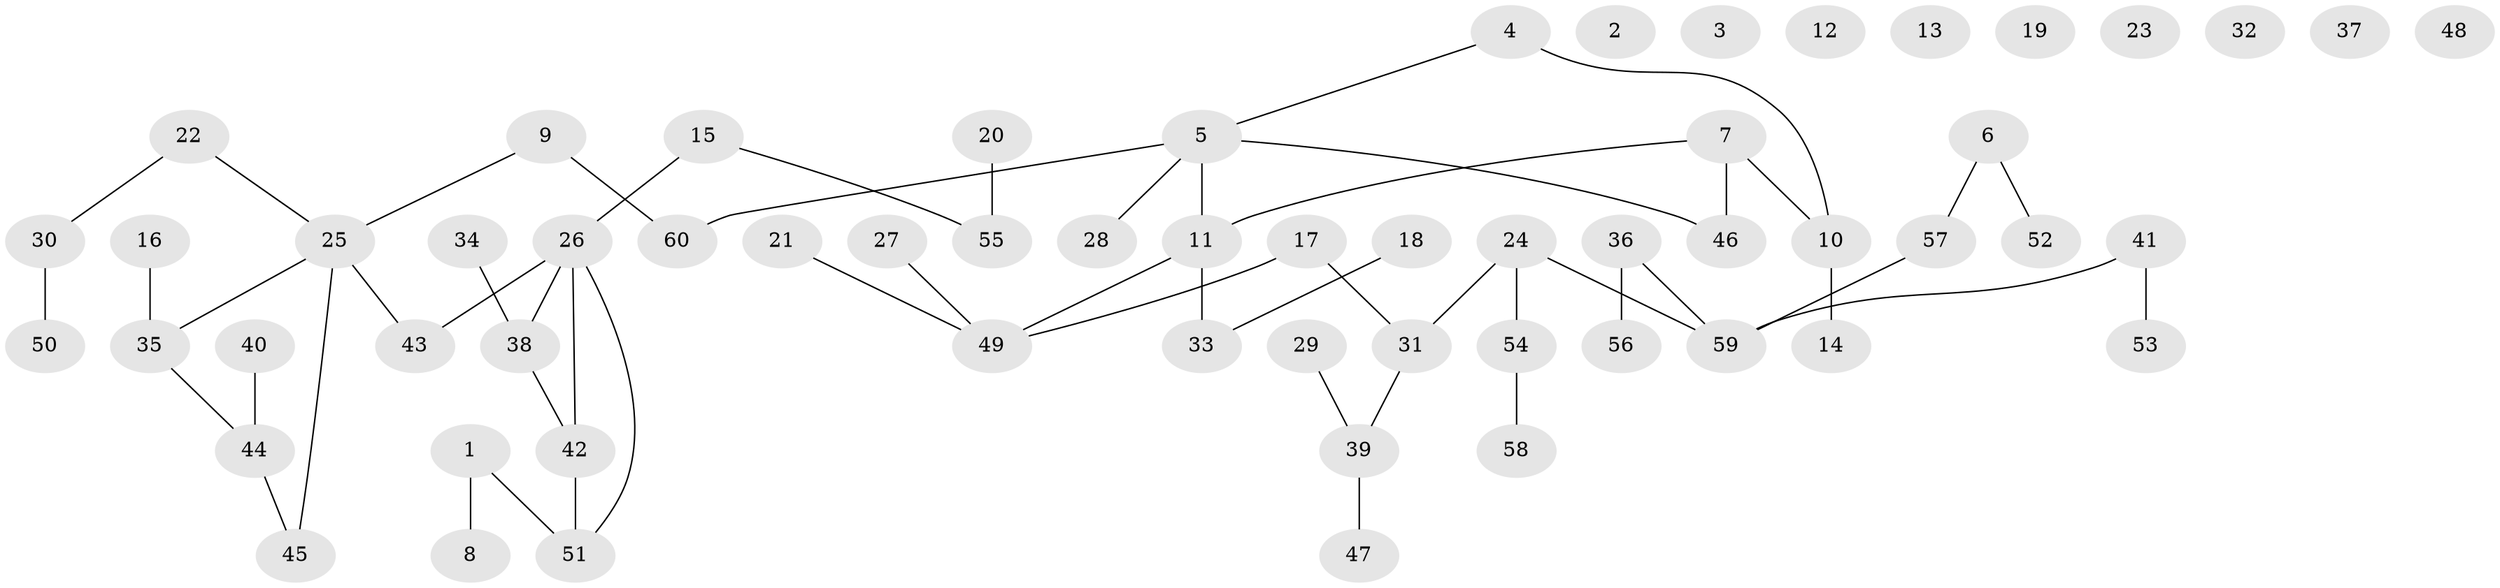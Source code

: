 // Generated by graph-tools (version 1.1) at 2025/33/03/09/25 02:33:58]
// undirected, 60 vertices, 55 edges
graph export_dot {
graph [start="1"]
  node [color=gray90,style=filled];
  1;
  2;
  3;
  4;
  5;
  6;
  7;
  8;
  9;
  10;
  11;
  12;
  13;
  14;
  15;
  16;
  17;
  18;
  19;
  20;
  21;
  22;
  23;
  24;
  25;
  26;
  27;
  28;
  29;
  30;
  31;
  32;
  33;
  34;
  35;
  36;
  37;
  38;
  39;
  40;
  41;
  42;
  43;
  44;
  45;
  46;
  47;
  48;
  49;
  50;
  51;
  52;
  53;
  54;
  55;
  56;
  57;
  58;
  59;
  60;
  1 -- 8;
  1 -- 51;
  4 -- 5;
  4 -- 10;
  5 -- 11;
  5 -- 28;
  5 -- 46;
  5 -- 60;
  6 -- 52;
  6 -- 57;
  7 -- 10;
  7 -- 11;
  7 -- 46;
  9 -- 25;
  9 -- 60;
  10 -- 14;
  11 -- 33;
  11 -- 49;
  15 -- 26;
  15 -- 55;
  16 -- 35;
  17 -- 31;
  17 -- 49;
  18 -- 33;
  20 -- 55;
  21 -- 49;
  22 -- 25;
  22 -- 30;
  24 -- 31;
  24 -- 54;
  24 -- 59;
  25 -- 35;
  25 -- 43;
  25 -- 45;
  26 -- 38;
  26 -- 42;
  26 -- 43;
  26 -- 51;
  27 -- 49;
  29 -- 39;
  30 -- 50;
  31 -- 39;
  34 -- 38;
  35 -- 44;
  36 -- 56;
  36 -- 59;
  38 -- 42;
  39 -- 47;
  40 -- 44;
  41 -- 53;
  41 -- 59;
  42 -- 51;
  44 -- 45;
  54 -- 58;
  57 -- 59;
}

